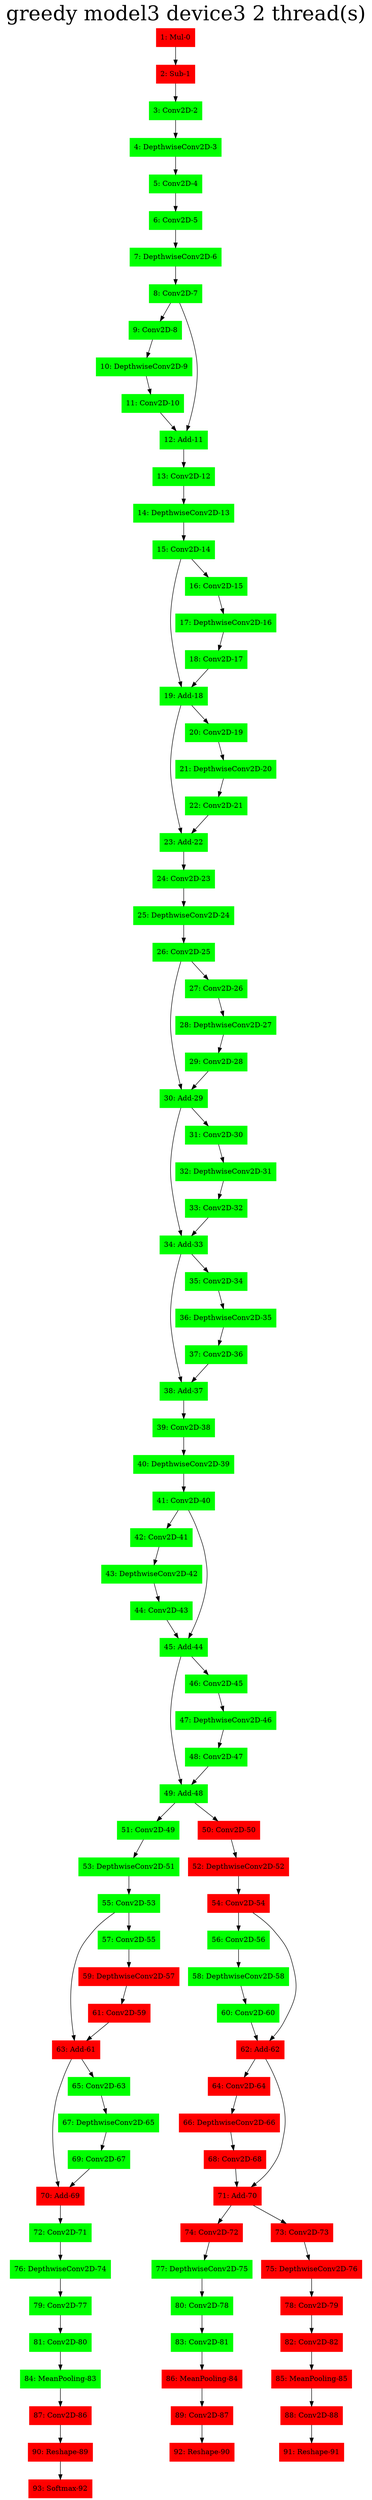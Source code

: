 digraph G {
label     = "greedy model3 device3 2 thread(s)"
    labelloc  =  t // t: Place the graph's title on top.
    fontsize  = 40 // Make title stand out by giving a large font size
    fontcolor = black"1: Mul-0"->"2: Sub-1";
"1: Mul-0" [shape=box,style=filled,color=red];
"2: Sub-1"->"3: Conv2D-2";
"2: Sub-1" [shape=box,style=filled,color=red];
"3: Conv2D-2"->"4: DepthwiseConv2D-3";
"3: Conv2D-2" [shape=box,style=filled,color=green];
"4: DepthwiseConv2D-3"->"5: Conv2D-4";
"4: DepthwiseConv2D-3" [shape=box,style=filled,color=green];
"5: Conv2D-4"->"6: Conv2D-5";
"5: Conv2D-4" [shape=box,style=filled,color=green];
"6: Conv2D-5"->"7: DepthwiseConv2D-6";
"6: Conv2D-5" [shape=box,style=filled,color=green];
"7: DepthwiseConv2D-6"->"8: Conv2D-7";
"7: DepthwiseConv2D-6" [shape=box,style=filled,color=green];
"8: Conv2D-7"->"9: Conv2D-8";
"8: Conv2D-7"->"12: Add-11";
"8: Conv2D-7" [shape=box,style=filled,color=green];
"9: Conv2D-8"->"10: DepthwiseConv2D-9";
"9: Conv2D-8" [shape=box,style=filled,color=green];
"10: DepthwiseConv2D-9"->"11: Conv2D-10";
"10: DepthwiseConv2D-9" [shape=box,style=filled,color=green];
"11: Conv2D-10"->"12: Add-11";
"11: Conv2D-10" [shape=box,style=filled,color=green];
"12: Add-11"->"13: Conv2D-12";
"12: Add-11" [shape=box,style=filled,color=green];
"13: Conv2D-12"->"14: DepthwiseConv2D-13";
"13: Conv2D-12" [shape=box,style=filled,color=green];
"14: DepthwiseConv2D-13"->"15: Conv2D-14";
"14: DepthwiseConv2D-13" [shape=box,style=filled,color=green];
"15: Conv2D-14"->"19: Add-18";
"15: Conv2D-14"->"16: Conv2D-15";
"15: Conv2D-14" [shape=box,style=filled,color=green];
"16: Conv2D-15"->"17: DepthwiseConv2D-16";
"16: Conv2D-15" [shape=box,style=filled,color=green];
"17: DepthwiseConv2D-16"->"18: Conv2D-17";
"17: DepthwiseConv2D-16" [shape=box,style=filled,color=green];
"18: Conv2D-17"->"19: Add-18";
"18: Conv2D-17" [shape=box,style=filled,color=green];
"19: Add-18"->"23: Add-22";
"19: Add-18"->"20: Conv2D-19";
"19: Add-18" [shape=box,style=filled,color=green];
"20: Conv2D-19"->"21: DepthwiseConv2D-20";
"20: Conv2D-19" [shape=box,style=filled,color=green];
"21: DepthwiseConv2D-20"->"22: Conv2D-21";
"21: DepthwiseConv2D-20" [shape=box,style=filled,color=green];
"22: Conv2D-21"->"23: Add-22";
"22: Conv2D-21" [shape=box,style=filled,color=green];
"23: Add-22"->"24: Conv2D-23";
"23: Add-22" [shape=box,style=filled,color=green];
"24: Conv2D-23"->"25: DepthwiseConv2D-24";
"24: Conv2D-23" [shape=box,style=filled,color=green];
"25: DepthwiseConv2D-24"->"26: Conv2D-25";
"25: DepthwiseConv2D-24" [shape=box,style=filled,color=green];
"26: Conv2D-25"->"30: Add-29";
"26: Conv2D-25"->"27: Conv2D-26";
"26: Conv2D-25" [shape=box,style=filled,color=green];
"27: Conv2D-26"->"28: DepthwiseConv2D-27";
"27: Conv2D-26" [shape=box,style=filled,color=green];
"28: DepthwiseConv2D-27"->"29: Conv2D-28";
"28: DepthwiseConv2D-27" [shape=box,style=filled,color=green];
"29: Conv2D-28"->"30: Add-29";
"29: Conv2D-28" [shape=box,style=filled,color=green];
"30: Add-29"->"34: Add-33";
"30: Add-29"->"31: Conv2D-30";
"30: Add-29" [shape=box,style=filled,color=green];
"31: Conv2D-30"->"32: DepthwiseConv2D-31";
"31: Conv2D-30" [shape=box,style=filled,color=green];
"32: DepthwiseConv2D-31"->"33: Conv2D-32";
"32: DepthwiseConv2D-31" [shape=box,style=filled,color=green];
"33: Conv2D-32"->"34: Add-33";
"33: Conv2D-32" [shape=box,style=filled,color=green];
"34: Add-33"->"38: Add-37";
"34: Add-33"->"35: Conv2D-34";
"34: Add-33" [shape=box,style=filled,color=green];
"35: Conv2D-34"->"36: DepthwiseConv2D-35";
"35: Conv2D-34" [shape=box,style=filled,color=green];
"36: DepthwiseConv2D-35"->"37: Conv2D-36";
"36: DepthwiseConv2D-35" [shape=box,style=filled,color=green];
"37: Conv2D-36"->"38: Add-37";
"37: Conv2D-36" [shape=box,style=filled,color=green];
"38: Add-37"->"39: Conv2D-38";
"38: Add-37" [shape=box,style=filled,color=green];
"39: Conv2D-38"->"40: DepthwiseConv2D-39";
"39: Conv2D-38" [shape=box,style=filled,color=green];
"40: DepthwiseConv2D-39"->"41: Conv2D-40";
"40: DepthwiseConv2D-39" [shape=box,style=filled,color=green];
"41: Conv2D-40"->"42: Conv2D-41";
"41: Conv2D-40"->"45: Add-44";
"41: Conv2D-40" [shape=box,style=filled,color=green];
"42: Conv2D-41"->"43: DepthwiseConv2D-42";
"42: Conv2D-41" [shape=box,style=filled,color=green];
"43: DepthwiseConv2D-42"->"44: Conv2D-43";
"43: DepthwiseConv2D-42" [shape=box,style=filled,color=green];
"44: Conv2D-43"->"45: Add-44";
"44: Conv2D-43" [shape=box,style=filled,color=green];
"45: Add-44"->"49: Add-48";
"45: Add-44"->"46: Conv2D-45";
"45: Add-44" [shape=box,style=filled,color=green];
"46: Conv2D-45"->"47: DepthwiseConv2D-46";
"46: Conv2D-45" [shape=box,style=filled,color=green];
"47: DepthwiseConv2D-46"->"48: Conv2D-47";
"47: DepthwiseConv2D-46" [shape=box,style=filled,color=green];
"48: Conv2D-47"->"49: Add-48";
"48: Conv2D-47" [shape=box,style=filled,color=green];
"49: Add-48"->"51: Conv2D-49";
"49: Add-48"->"50: Conv2D-50";
"49: Add-48" [shape=box,style=filled,color=green];
"51: Conv2D-49"->"53: DepthwiseConv2D-51";
"51: Conv2D-49" [shape=box,style=filled,color=green];
"53: DepthwiseConv2D-51"->"55: Conv2D-53";
"53: DepthwiseConv2D-51" [shape=box,style=filled,color=green];
"55: Conv2D-53"->"63: Add-61";
"55: Conv2D-53"->"57: Conv2D-55";
"55: Conv2D-53" [shape=box,style=filled,color=green];
"57: Conv2D-55"->"59: DepthwiseConv2D-57";
"57: Conv2D-55" [shape=box,style=filled,color=green];
"59: DepthwiseConv2D-57"->"61: Conv2D-59";
"59: DepthwiseConv2D-57" [shape=box,style=filled,color=red];
"61: Conv2D-59"->"63: Add-61";
"61: Conv2D-59" [shape=box,style=filled,color=red];
"63: Add-61"->"70: Add-69";
"63: Add-61"->"65: Conv2D-63";
"63: Add-61" [shape=box,style=filled,color=red];
"65: Conv2D-63"->"67: DepthwiseConv2D-65";
"65: Conv2D-63" [shape=box,style=filled,color=green];
"67: DepthwiseConv2D-65"->"69: Conv2D-67";
"67: DepthwiseConv2D-65" [shape=box,style=filled,color=green];
"69: Conv2D-67"->"70: Add-69";
"69: Conv2D-67" [shape=box,style=filled,color=green];
"70: Add-69"->"72: Conv2D-71";
"70: Add-69" [shape=box,style=filled,color=red];
"72: Conv2D-71"->"76: DepthwiseConv2D-74";
"72: Conv2D-71" [shape=box,style=filled,color=green];
"76: DepthwiseConv2D-74"->"79: Conv2D-77";
"76: DepthwiseConv2D-74" [shape=box,style=filled,color=green];
"79: Conv2D-77"->"81: Conv2D-80";
"79: Conv2D-77" [shape=box,style=filled,color=green];
"81: Conv2D-80"->"84: MeanPooling-83";
"81: Conv2D-80" [shape=box,style=filled,color=green];
"84: MeanPooling-83"->"87: Conv2D-86";
"84: MeanPooling-83" [shape=box,style=filled,color=green];
"87: Conv2D-86"->"90: Reshape-89";
"87: Conv2D-86" [shape=box,style=filled,color=red];
"90: Reshape-89"->"93: Softmax-92";
"90: Reshape-89" [shape=box,style=filled,color=red];
"93: Softmax-92" [shape=box,style=filled,color=red];
"50: Conv2D-50"->"52: DepthwiseConv2D-52";
"50: Conv2D-50" [shape=box,style=filled,color=red];
"52: DepthwiseConv2D-52"->"54: Conv2D-54";
"52: DepthwiseConv2D-52" [shape=box,style=filled,color=red];
"54: Conv2D-54"->"56: Conv2D-56";
"54: Conv2D-54"->"62: Add-62";
"54: Conv2D-54" [shape=box,style=filled,color=red];
"56: Conv2D-56"->"58: DepthwiseConv2D-58";
"56: Conv2D-56" [shape=box,style=filled,color=green];
"58: DepthwiseConv2D-58"->"60: Conv2D-60";
"58: DepthwiseConv2D-58" [shape=box,style=filled,color=green];
"60: Conv2D-60"->"62: Add-62";
"60: Conv2D-60" [shape=box,style=filled,color=green];
"62: Add-62"->"64: Conv2D-64";
"62: Add-62"->"71: Add-70";
"62: Add-62" [shape=box,style=filled,color=red];
"64: Conv2D-64"->"66: DepthwiseConv2D-66";
"64: Conv2D-64" [shape=box,style=filled,color=red];
"66: DepthwiseConv2D-66"->"68: Conv2D-68";
"66: DepthwiseConv2D-66" [shape=box,style=filled,color=red];
"68: Conv2D-68"->"71: Add-70";
"68: Conv2D-68" [shape=box,style=filled,color=red];
"71: Add-70"->"74: Conv2D-72";
"71: Add-70"->"73: Conv2D-73";
"71: Add-70" [shape=box,style=filled,color=red];
"73: Conv2D-73"->"75: DepthwiseConv2D-76";
"73: Conv2D-73" [shape=box,style=filled,color=red];
"75: DepthwiseConv2D-76"->"78: Conv2D-79";
"75: DepthwiseConv2D-76" [shape=box,style=filled,color=red];
"78: Conv2D-79"->"82: Conv2D-82";
"78: Conv2D-79" [shape=box,style=filled,color=red];
"82: Conv2D-82"->"85: MeanPooling-85";
"82: Conv2D-82" [shape=box,style=filled,color=red];
"85: MeanPooling-85"->"88: Conv2D-88";
"85: MeanPooling-85" [shape=box,style=filled,color=red];
"88: Conv2D-88"->"91: Reshape-91";
"88: Conv2D-88" [shape=box,style=filled,color=red];
"91: Reshape-91" [shape=box,style=filled,color=red];
"74: Conv2D-72"->"77: DepthwiseConv2D-75";
"74: Conv2D-72" [shape=box,style=filled,color=red];
"77: DepthwiseConv2D-75"->"80: Conv2D-78";
"77: DepthwiseConv2D-75" [shape=box,style=filled,color=green];
"80: Conv2D-78"->"83: Conv2D-81";
"80: Conv2D-78" [shape=box,style=filled,color=green];
"83: Conv2D-81"->"86: MeanPooling-84";
"83: Conv2D-81" [shape=box,style=filled,color=green];
"86: MeanPooling-84"->"89: Conv2D-87";
"86: MeanPooling-84" [shape=box,style=filled,color=red];
"89: Conv2D-87"->"92: Reshape-90";
"89: Conv2D-87" [shape=box,style=filled,color=red];
"92: Reshape-90" [shape=box,style=filled,color=red];
}